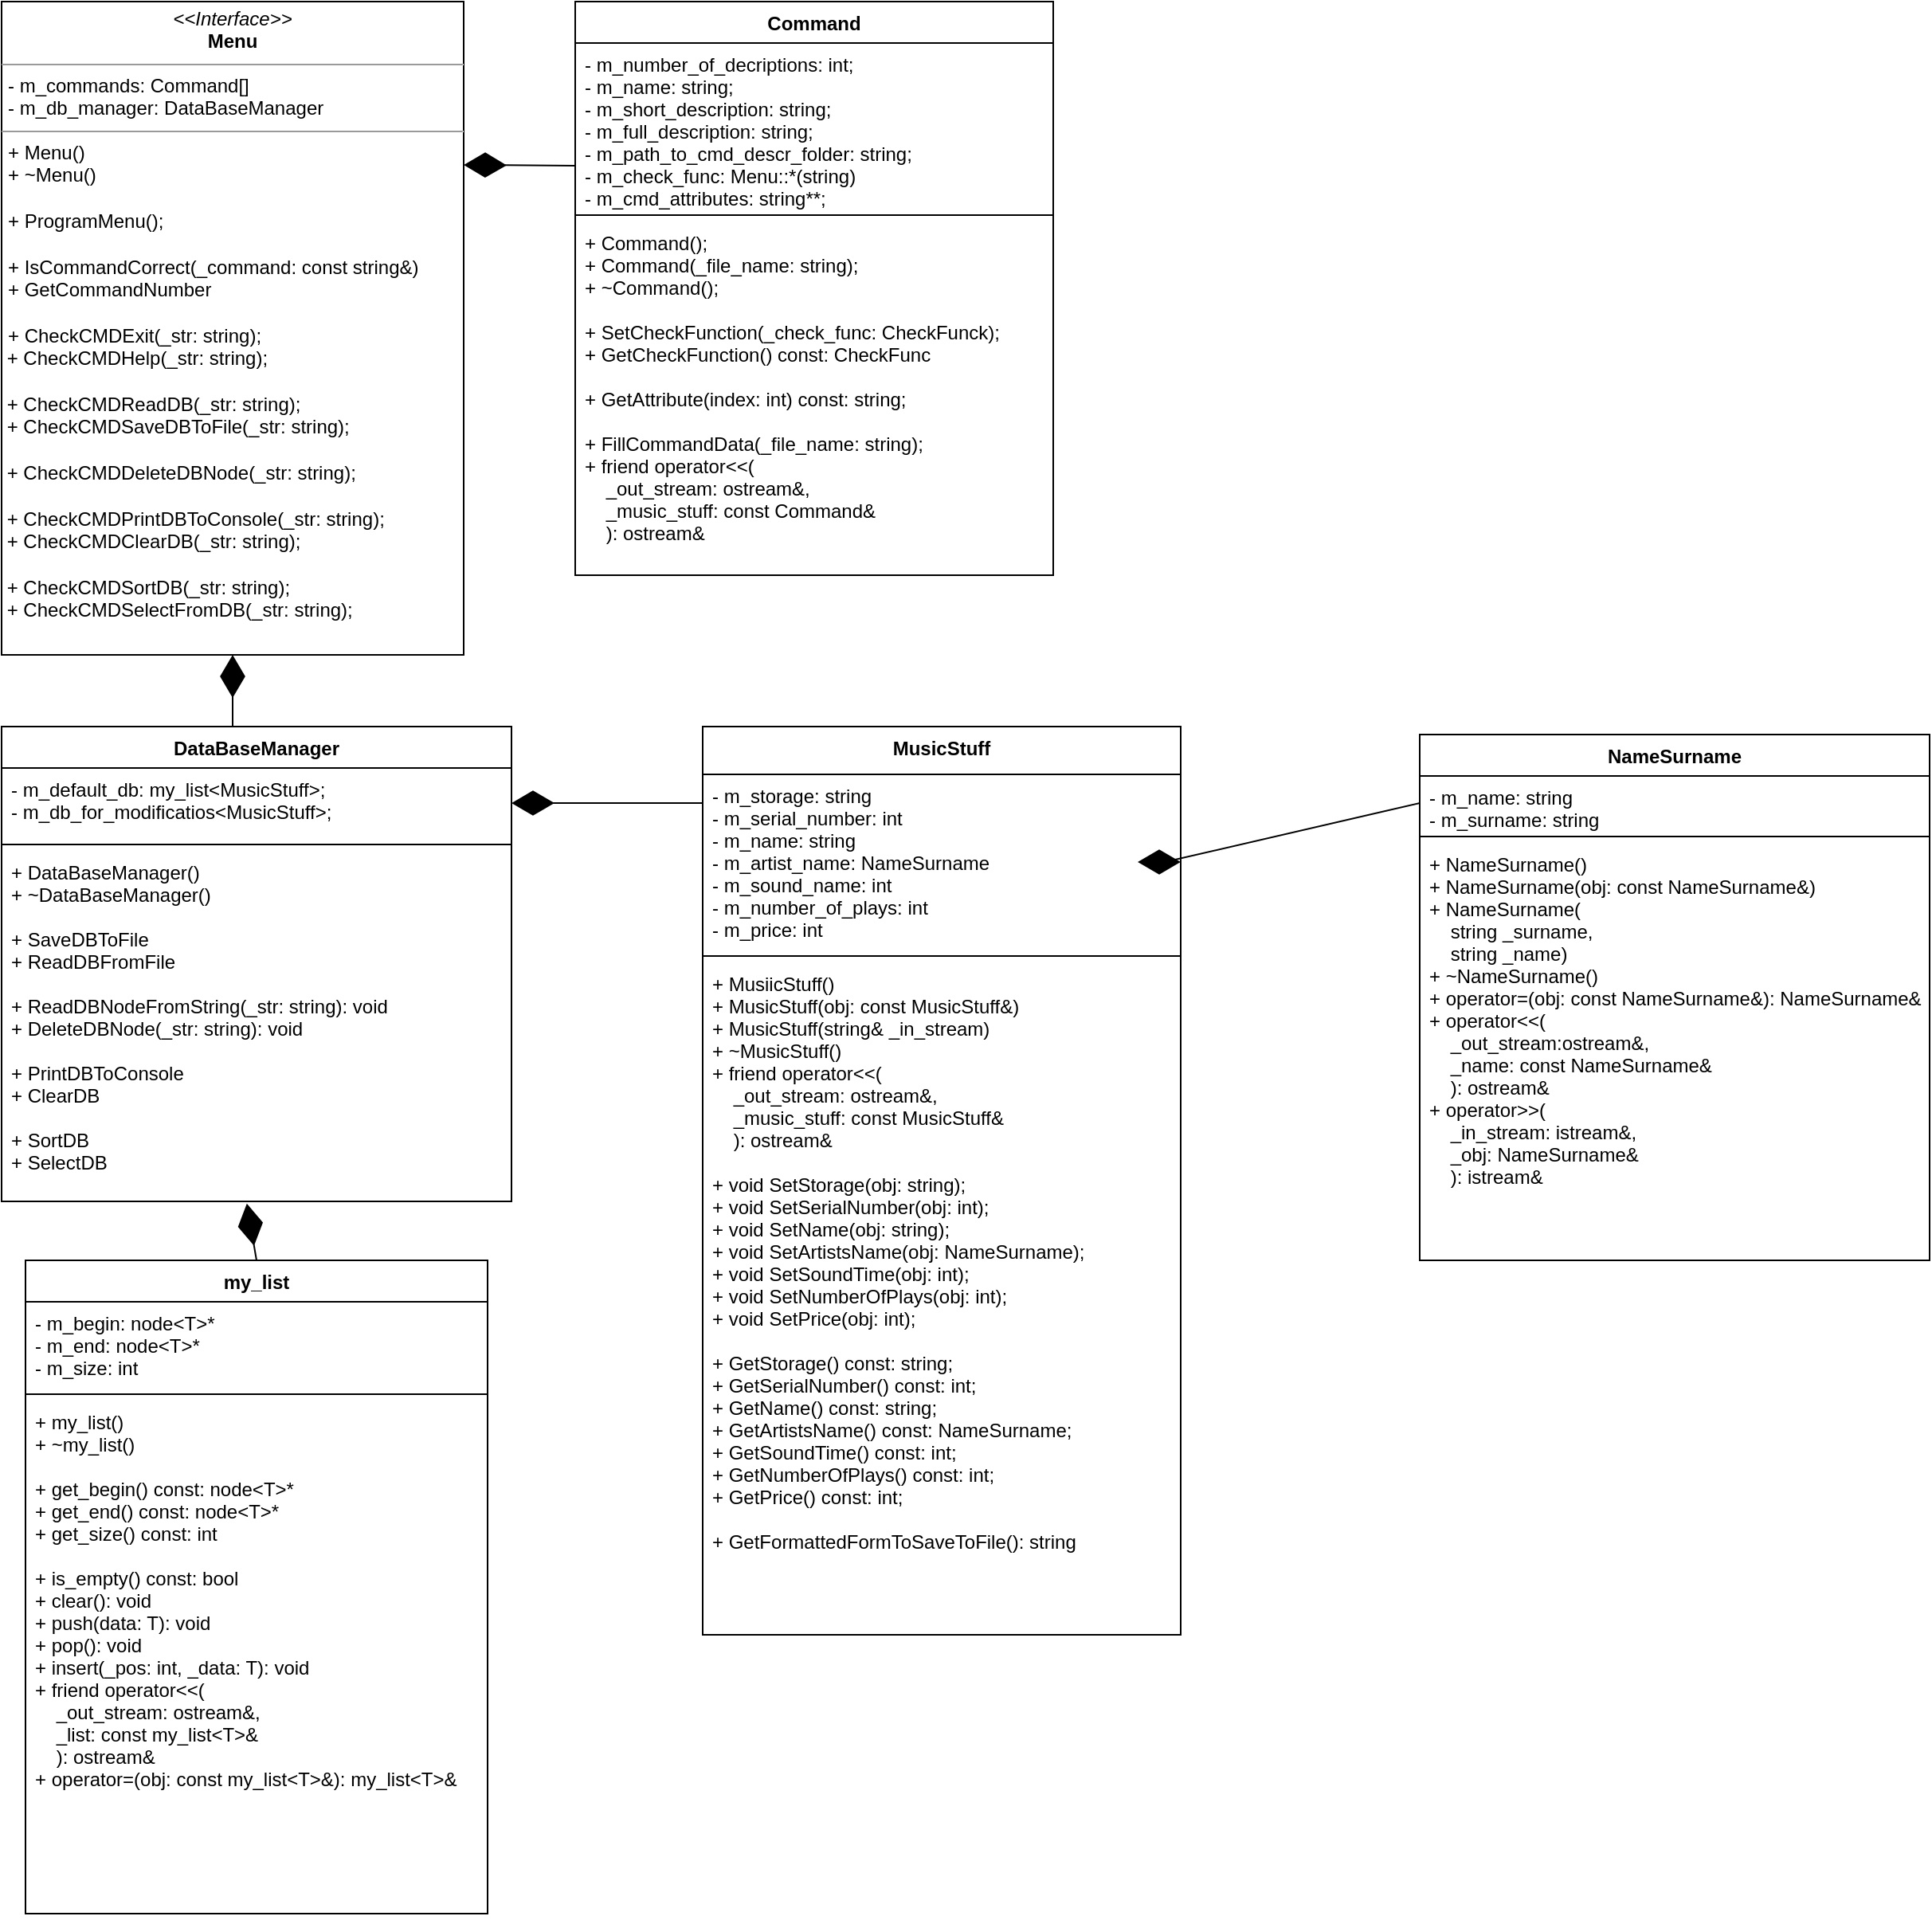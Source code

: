 <mxfile version="16.5.1" type="device"><diagram id="C5RBs43oDa-KdzZeNtuy" name="subd"><mxGraphModel dx="2249" dy="2026" grid="1" gridSize="10" guides="1" tooltips="1" connect="1" arrows="1" fold="1" page="1" pageScale="1" pageWidth="827" pageHeight="1169" math="0" shadow="0"><root><mxCell id="WIyWlLk6GJQsqaUBKTNV-0"/><mxCell id="WIyWlLk6GJQsqaUBKTNV-1" parent="WIyWlLk6GJQsqaUBKTNV-0"/><mxCell id="djRAqeZkzbex1HgP_Muo-0" value="MusicStuff" style="swimlane;fontStyle=1;align=center;verticalAlign=top;childLayout=stackLayout;horizontal=1;startSize=30;horizontalStack=0;resizeParent=1;resizeParentMax=0;resizeLast=0;collapsible=1;marginBottom=0;" parent="WIyWlLk6GJQsqaUBKTNV-1" vertex="1"><mxGeometry x="300" y="205" width="300" height="570" as="geometry"><mxRectangle x="309" y="210" width="90" height="30" as="alternateBounds"/></mxGeometry></mxCell><mxCell id="djRAqeZkzbex1HgP_Muo-1" value="- m_storage: string&#10;- m_serial_number: int&#10;- m_name: string&#10;- m_artist_name: NameSurname &#10;- m_sound_name: int&#10;- m_number_of_plays: int&#10;- m_price: int&#10; " style="text;strokeColor=none;fillColor=none;align=left;verticalAlign=top;spacingLeft=4;spacingRight=4;overflow=hidden;rotatable=0;points=[[0,0.5],[1,0.5]];portConstraint=eastwest;" parent="djRAqeZkzbex1HgP_Muo-0" vertex="1"><mxGeometry y="30" width="300" height="110" as="geometry"/></mxCell><mxCell id="djRAqeZkzbex1HgP_Muo-2" value="" style="line;strokeWidth=1;fillColor=none;align=left;verticalAlign=middle;spacingTop=-1;spacingLeft=3;spacingRight=3;rotatable=0;labelPosition=right;points=[];portConstraint=eastwest;" parent="djRAqeZkzbex1HgP_Muo-0" vertex="1"><mxGeometry y="140" width="300" height="8" as="geometry"/></mxCell><mxCell id="djRAqeZkzbex1HgP_Muo-3" value="+ MusiicStuff()&#10;+ MusicStuff(obj: const MusicStuff&amp;)&#10;+ MusicStuff(string&amp; _in_stream)&#10;+ ~MusicStuff()&#10;+ friend operator&lt;&lt;(&#10;    _out_stream: ostream&amp;,&#10;    _music_stuff: const MusicStuff&amp; &#10;    ): ostream&amp;&#10;&#10;+ void SetStorage(obj: string);&#10;+ void SetSerialNumber(obj: int);&#10;+ void SetName(obj: string);&#10;+ void SetArtistsName(obj: NameSurname);&#10;+ void SetSoundTime(obj: int);&#10;+ void SetNumberOfPlays(obj: int);&#10;+ void SetPrice(obj: int);&#10;&#10;+ GetStorage() const: string;&#10;+ GetSerialNumber() const: int;&#10;+ GetName() const: string;&#10;+ GetArtistsName() const: NameSurname;&#10;+ GetSoundTime() const: int;&#10;+ GetNumberOfPlays() const: int;&#10;+ GetPrice() const: int;&#10;&#10;+ GetFormattedFormToSaveToFile(): string" style="text;strokeColor=none;fillColor=none;align=left;verticalAlign=top;spacingLeft=4;spacingRight=4;overflow=hidden;rotatable=0;points=[[0,0.5],[1,0.5]];portConstraint=eastwest;" parent="djRAqeZkzbex1HgP_Muo-0" vertex="1"><mxGeometry y="148" width="300" height="422" as="geometry"/></mxCell><mxCell id="djRAqeZkzbex1HgP_Muo-5" value="NameSurname" style="swimlane;fontStyle=1;align=center;verticalAlign=top;childLayout=stackLayout;horizontal=1;startSize=26;horizontalStack=0;resizeParent=1;resizeParentMax=0;resizeLast=0;collapsible=1;marginBottom=0;" parent="WIyWlLk6GJQsqaUBKTNV-1" vertex="1"><mxGeometry x="750" y="210" width="320" height="330" as="geometry"/></mxCell><mxCell id="djRAqeZkzbex1HgP_Muo-6" value="- m_name: string&#10;- m_surname: string " style="text;strokeColor=none;fillColor=none;align=left;verticalAlign=top;spacingLeft=4;spacingRight=4;overflow=hidden;rotatable=0;points=[[0,0.5],[1,0.5]];portConstraint=eastwest;" parent="djRAqeZkzbex1HgP_Muo-5" vertex="1"><mxGeometry y="26" width="320" height="34" as="geometry"/></mxCell><mxCell id="djRAqeZkzbex1HgP_Muo-7" value="" style="line;strokeWidth=1;fillColor=none;align=left;verticalAlign=middle;spacingTop=-1;spacingLeft=3;spacingRight=3;rotatable=0;labelPosition=right;points=[];portConstraint=eastwest;" parent="djRAqeZkzbex1HgP_Muo-5" vertex="1"><mxGeometry y="60" width="320" height="8" as="geometry"/></mxCell><mxCell id="djRAqeZkzbex1HgP_Muo-8" value="+ NameSurname()&#10;+ NameSurname(obj: const NameSurname&amp;)&#10;+ NameSurname(&#10;    string _surname,&#10;    string _name)&#10;+ ~NameSurname()&#10;+ operator=(obj: const NameSurname&amp;): NameSurname&amp;&#10;+ operator&lt;&lt;(&#10;    _out_stream:ostream&amp;,&#10;    _name: const NameSurname&amp;&#10;    ): ostream&amp;&#10;+ operator&gt;&gt;(&#10;    _in_stream: istream&amp;,&#10;    _obj: NameSurname&amp;&#10;    ): istream&amp; &#10;" style="text;strokeColor=none;fillColor=none;align=left;verticalAlign=top;spacingLeft=4;spacingRight=4;overflow=hidden;rotatable=0;points=[[0,0.5],[1,0.5]];portConstraint=eastwest;" parent="djRAqeZkzbex1HgP_Muo-5" vertex="1"><mxGeometry y="68" width="320" height="262" as="geometry"/></mxCell><mxCell id="djRAqeZkzbex1HgP_Muo-11" value="" style="endArrow=diamondThin;endFill=1;endSize=24;html=1;rounded=0;entryX=1;entryY=0.5;entryDx=0;entryDy=0;exitX=0;exitY=0.5;exitDx=0;exitDy=0;" parent="WIyWlLk6GJQsqaUBKTNV-1" source="djRAqeZkzbex1HgP_Muo-6" target="djRAqeZkzbex1HgP_Muo-1" edge="1"><mxGeometry width="160" relative="1" as="geometry"><mxPoint x="550" y="350" as="sourcePoint"/><mxPoint x="710" y="350" as="targetPoint"/><Array as="points"><mxPoint x="590" y="290"/></Array></mxGeometry></mxCell><mxCell id="djRAqeZkzbex1HgP_Muo-12" value="DataBaseManager" style="swimlane;fontStyle=1;align=center;verticalAlign=top;childLayout=stackLayout;horizontal=1;startSize=26;horizontalStack=0;resizeParent=1;resizeParentMax=0;resizeLast=0;collapsible=1;marginBottom=0;" parent="WIyWlLk6GJQsqaUBKTNV-1" vertex="1"><mxGeometry x="-140" y="205" width="320" height="298" as="geometry"/></mxCell><mxCell id="djRAqeZkzbex1HgP_Muo-13" value="- m_default_db: my_list&lt;MusicStuff&gt;;&#10;- m_db_for_modificatios&lt;MusicStuff&gt;;" style="text;strokeColor=none;fillColor=none;align=left;verticalAlign=top;spacingLeft=4;spacingRight=4;overflow=hidden;rotatable=0;points=[[0,0.5],[1,0.5]];portConstraint=eastwest;" parent="djRAqeZkzbex1HgP_Muo-12" vertex="1"><mxGeometry y="26" width="320" height="44" as="geometry"/></mxCell><mxCell id="djRAqeZkzbex1HgP_Muo-14" value="" style="line;strokeWidth=1;fillColor=none;align=left;verticalAlign=middle;spacingTop=-1;spacingLeft=3;spacingRight=3;rotatable=0;labelPosition=right;points=[];portConstraint=eastwest;" parent="djRAqeZkzbex1HgP_Muo-12" vertex="1"><mxGeometry y="70" width="320" height="8" as="geometry"/></mxCell><mxCell id="djRAqeZkzbex1HgP_Muo-15" value="+ DataBaseManager()&#10;+ ~DataBaseManager()&#10;&#10;+ SaveDBToFile&#10;+ ReadDBFromFile&#10;&#10;+ ReadDBNodeFromString(_str: string): void&#10;+ DeleteDBNode(_str: string): void &#10;&#10;+ PrintDBToConsole&#10;+ ClearDB&#10;&#10;+ SortDB&#10;+ SelectDB" style="text;strokeColor=none;fillColor=none;align=left;verticalAlign=top;spacingLeft=4;spacingRight=4;overflow=hidden;rotatable=0;points=[[0,0.5],[1,0.5]];portConstraint=eastwest;" parent="djRAqeZkzbex1HgP_Muo-12" vertex="1"><mxGeometry y="78" width="320" height="220" as="geometry"/></mxCell><mxCell id="djRAqeZkzbex1HgP_Muo-16" value="" style="endArrow=diamondThin;endFill=1;endSize=24;html=1;rounded=0;entryX=1;entryY=0.5;entryDx=0;entryDy=0;exitX=0;exitY=0.5;exitDx=0;exitDy=0;" parent="WIyWlLk6GJQsqaUBKTNV-1" source="djRAqeZkzbex1HgP_Muo-1" target="djRAqeZkzbex1HgP_Muo-13" edge="1"><mxGeometry width="160" relative="1" as="geometry"><mxPoint x="600" y="258" as="sourcePoint"/><mxPoint x="520" y="300" as="targetPoint"/><Array as="points"><mxPoint x="300" y="244"/><mxPoint x="300" y="253"/></Array></mxGeometry></mxCell><mxCell id="djRAqeZkzbex1HgP_Muo-17" value="my_list" style="swimlane;fontStyle=1;align=center;verticalAlign=top;childLayout=stackLayout;horizontal=1;startSize=26;horizontalStack=0;resizeParent=1;resizeParentMax=0;resizeLast=0;collapsible=1;marginBottom=0;" parent="WIyWlLk6GJQsqaUBKTNV-1" vertex="1"><mxGeometry x="-125" y="540" width="290" height="410" as="geometry"/></mxCell><mxCell id="djRAqeZkzbex1HgP_Muo-18" value="- m_begin: node&lt;T&gt;*&#10;- m_end: node&lt;T&gt;*&#10;- m_size: int" style="text;strokeColor=none;fillColor=none;align=left;verticalAlign=top;spacingLeft=4;spacingRight=4;overflow=hidden;rotatable=0;points=[[0,0.5],[1,0.5]];portConstraint=eastwest;" parent="djRAqeZkzbex1HgP_Muo-17" vertex="1"><mxGeometry y="26" width="290" height="54" as="geometry"/></mxCell><mxCell id="djRAqeZkzbex1HgP_Muo-19" value="" style="line;strokeWidth=1;fillColor=none;align=left;verticalAlign=middle;spacingTop=-1;spacingLeft=3;spacingRight=3;rotatable=0;labelPosition=right;points=[];portConstraint=eastwest;" parent="djRAqeZkzbex1HgP_Muo-17" vertex="1"><mxGeometry y="80" width="290" height="8" as="geometry"/></mxCell><mxCell id="djRAqeZkzbex1HgP_Muo-20" value="+ my_list()&#10;+ ~my_list()&#10;&#10;+ get_begin() const: node&lt;T&gt;*&#10;+ get_end() const: node&lt;T&gt;*&#10;+ get_size() const: int&#10;&#10;+ is_empty() const: bool&#10;+ clear(): void&#10;+ push(data: T): void&#10;+ pop(): void&#10;+ insert(_pos: int, _data: T): void&#10;+ friend operator&lt;&lt;(&#10;    _out_stream: ostream&amp;,&#10;    _list: const my_list&lt;T&gt;&amp; &#10;    ): ostream&amp;&#10;+ operator=(obj: const my_list&lt;T&gt;&amp;): my_list&lt;T&gt;&amp;" style="text;strokeColor=none;fillColor=none;align=left;verticalAlign=top;spacingLeft=4;spacingRight=4;overflow=hidden;rotatable=0;points=[[0,0.5],[1,0.5]];portConstraint=eastwest;" parent="djRAqeZkzbex1HgP_Muo-17" vertex="1"><mxGeometry y="88" width="290" height="322" as="geometry"/></mxCell><mxCell id="djRAqeZkzbex1HgP_Muo-23" value="" style="endArrow=diamondThin;endFill=1;endSize=24;html=1;rounded=0;entryX=0.481;entryY=1.006;entryDx=0;entryDy=0;exitX=0.5;exitY=0;exitDx=0;exitDy=0;entryPerimeter=0;" parent="WIyWlLk6GJQsqaUBKTNV-1" source="djRAqeZkzbex1HgP_Muo-17" target="djRAqeZkzbex1HgP_Muo-15" edge="1"><mxGeometry width="160" relative="1" as="geometry"><mxPoint x="310" y="300" as="sourcePoint"/><mxPoint x="235" y="254" as="targetPoint"/><Array as="points"/></mxGeometry></mxCell><mxCell id="OLImq8YdDATxBt_v8aPD-3" value="&lt;p style=&quot;margin: 0px ; margin-top: 4px ; text-align: center&quot;&gt;&lt;i&gt;&amp;lt;&amp;lt;Interface&amp;gt;&amp;gt;&lt;/i&gt;&lt;br&gt;&lt;b&gt;Menu&lt;/b&gt;&lt;/p&gt;&lt;hr size=&quot;1&quot;&gt;&lt;p style=&quot;margin: 0px ; margin-left: 4px&quot;&gt;- m_commands: Command[]&lt;br&gt;- m_db_manager: DataBaseManager&lt;/p&gt;&lt;hr size=&quot;1&quot;&gt;&lt;p style=&quot;margin: 0px ; margin-left: 4px&quot;&gt;+ Menu()&lt;br&gt;+ ~Menu()&lt;/p&gt;&lt;p style=&quot;margin: 0px ; margin-left: 4px&quot;&gt;&lt;br&gt;&lt;/p&gt;&lt;p style=&quot;margin: 0px ; margin-left: 4px&quot;&gt;+ ProgramMenu();&lt;/p&gt;&lt;p style=&quot;margin: 0px ; margin-left: 4px&quot;&gt;&lt;br&gt;&lt;/p&gt;&lt;p style=&quot;margin: 0px ; margin-left: 4px&quot;&gt;+ IsCommandCorrect(_command: const string&amp;amp;)&lt;/p&gt;&lt;p style=&quot;margin: 0px ; margin-left: 4px&quot;&gt;+ GetCommandNumber&lt;/p&gt;&lt;p style=&quot;margin: 0px ; margin-left: 4px&quot;&gt;&lt;br&gt;&lt;/p&gt;&lt;p style=&quot;margin: 0px ; margin-left: 4px&quot;&gt;+ CheckCMDExit(_str: string);&lt;/p&gt;&amp;nbsp;+ CheckCMDHelp(_str: string);&lt;br&gt;&lt;br&gt;&amp;nbsp;+ CheckCMDReadDB(_str: string);&lt;br&gt;&amp;nbsp;+ CheckCMDSaveDBToFile(_str: string);&lt;br&gt;&lt;br&gt;&amp;nbsp;+ CheckCMDDeleteDBNode(_str: string);&lt;br&gt;&lt;br&gt;&amp;nbsp;+ CheckCMDPrintDBToConsole(_str: string);&lt;br&gt;&amp;nbsp;+ CheckCMDClearDB(_str: string);&lt;br&gt;&lt;br&gt;&amp;nbsp;+ CheckCMDSortDB(_str: string);&lt;br&gt;&amp;nbsp;+ CheckCMDSelectFromDB(_str: string);" style="verticalAlign=top;align=left;overflow=fill;fontSize=12;fontFamily=Helvetica;html=1;" parent="WIyWlLk6GJQsqaUBKTNV-1" vertex="1"><mxGeometry x="-140" y="-250" width="290" height="410" as="geometry"/></mxCell><mxCell id="OLImq8YdDATxBt_v8aPD-4" value="" style="endArrow=diamondThin;endFill=1;endSize=24;html=1;rounded=0;exitX=0.5;exitY=0;exitDx=0;exitDy=0;entryX=0.5;entryY=1;entryDx=0;entryDy=0;" parent="WIyWlLk6GJQsqaUBKTNV-1" source="djRAqeZkzbex1HgP_Muo-12" target="OLImq8YdDATxBt_v8aPD-3" edge="1"><mxGeometry width="160" relative="1" as="geometry"><mxPoint x="110" y="180" as="sourcePoint"/><mxPoint x="270" y="180" as="targetPoint"/><Array as="points"><mxPoint x="5" y="205"/></Array></mxGeometry></mxCell><mxCell id="OLImq8YdDATxBt_v8aPD-5" value="Command" style="swimlane;fontStyle=1;align=center;verticalAlign=top;childLayout=stackLayout;horizontal=1;startSize=26;horizontalStack=0;resizeParent=1;resizeParentMax=0;resizeLast=0;collapsible=1;marginBottom=0;" parent="WIyWlLk6GJQsqaUBKTNV-1" vertex="1"><mxGeometry x="220" y="-250" width="300" height="360" as="geometry"/></mxCell><mxCell id="OLImq8YdDATxBt_v8aPD-6" value="- m_number_of_decriptions: int;&#10;- m_name: string;&#10;- m_short_description: string;&#10;- m_full_description: string;&#10;- m_path_to_cmd_descr_folder: string;&#10;- m_check_func: Menu::*(string)&#10;- m_cmd_attributes: string**;" style="text;strokeColor=none;fillColor=none;align=left;verticalAlign=top;spacingLeft=4;spacingRight=4;overflow=hidden;rotatable=0;points=[[0,0.5],[1,0.5]];portConstraint=eastwest;fontStyle=0" parent="OLImq8YdDATxBt_v8aPD-5" vertex="1"><mxGeometry y="26" width="300" height="104" as="geometry"/></mxCell><mxCell id="OLImq8YdDATxBt_v8aPD-7" value="" style="line;strokeWidth=1;fillColor=none;align=left;verticalAlign=middle;spacingTop=-1;spacingLeft=3;spacingRight=3;rotatable=0;labelPosition=right;points=[];portConstraint=eastwest;" parent="OLImq8YdDATxBt_v8aPD-5" vertex="1"><mxGeometry y="130" width="300" height="8" as="geometry"/></mxCell><mxCell id="OLImq8YdDATxBt_v8aPD-8" value="+ Command();&#10;+ Command(_file_name: string);&#10;+ ~Command();&#10;&#10;+ SetCheckFunction(_check_func: CheckFunck);&#10;+ GetCheckFunction() const: CheckFunc&#10;&#10;+ GetAttribute(index: int) const: string;&#10;&#10;+ FillCommandData(_file_name: string);&#10;+ friend operator&lt;&lt;(&#10;    _out_stream: ostream&amp;,&#10;    _music_stuff: const Command&amp; &#10;    ): ostream&amp;&#10;" style="text;strokeColor=none;fillColor=none;align=left;verticalAlign=top;spacingLeft=4;spacingRight=4;overflow=hidden;rotatable=0;points=[[0,0.5],[1,0.5]];portConstraint=eastwest;" parent="OLImq8YdDATxBt_v8aPD-5" vertex="1"><mxGeometry y="138" width="300" height="222" as="geometry"/></mxCell><mxCell id="OLImq8YdDATxBt_v8aPD-9" value="" style="endArrow=diamondThin;endFill=1;endSize=24;html=1;rounded=0;exitX=0;exitY=0.5;exitDx=0;exitDy=0;entryX=1;entryY=0.25;entryDx=0;entryDy=0;" parent="WIyWlLk6GJQsqaUBKTNV-1" source="OLImq8YdDATxBt_v8aPD-6" target="OLImq8YdDATxBt_v8aPD-3" edge="1"><mxGeometry width="160" relative="1" as="geometry"><mxPoint x="180" y="-140" as="sourcePoint"/><mxPoint x="340" y="-140" as="targetPoint"/><Array as="points"><mxPoint x="220" y="-147"/></Array></mxGeometry></mxCell></root></mxGraphModel></diagram></mxfile>
